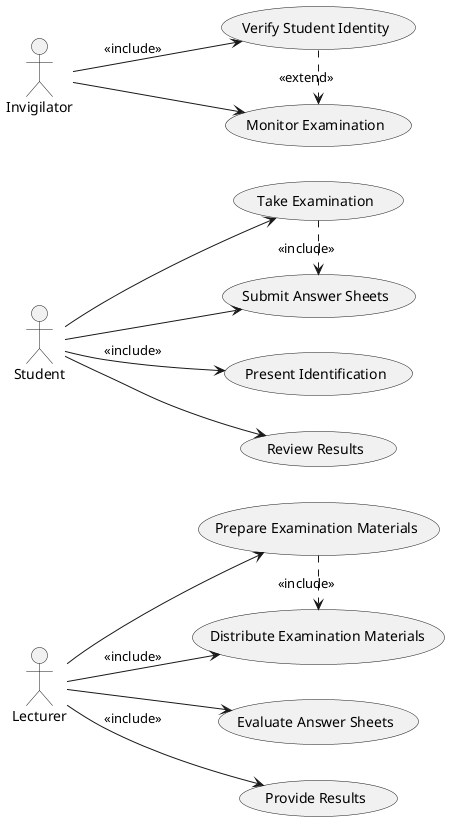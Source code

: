 @startuml
left to right direction

actor Lecturer as L
actor Student as S
actor Invigilator as I 

L --> (Prepare Examination Materials)
L --> (Distribute Examination Materials) : <<include>>
L --> (Evaluate Answer Sheets)
L --> (Provide Results) : <<include>>

S --> (Take Examination)
S --> (Submit Answer Sheets)
S --> (Present Identification) : <<include>>
S --> (Review Results)

I --> (Monitor Examination)
I --> (Verify Student Identity) : <<include>>

(Prepare Examination Materials) .> (Distribute Examination Materials) : <<include>>
(Take Examination) .> (Submit Answer Sheets) : <<include>>
(Verify Student Identity) .> (Monitor Examination) : <<extend>>

@enduml
